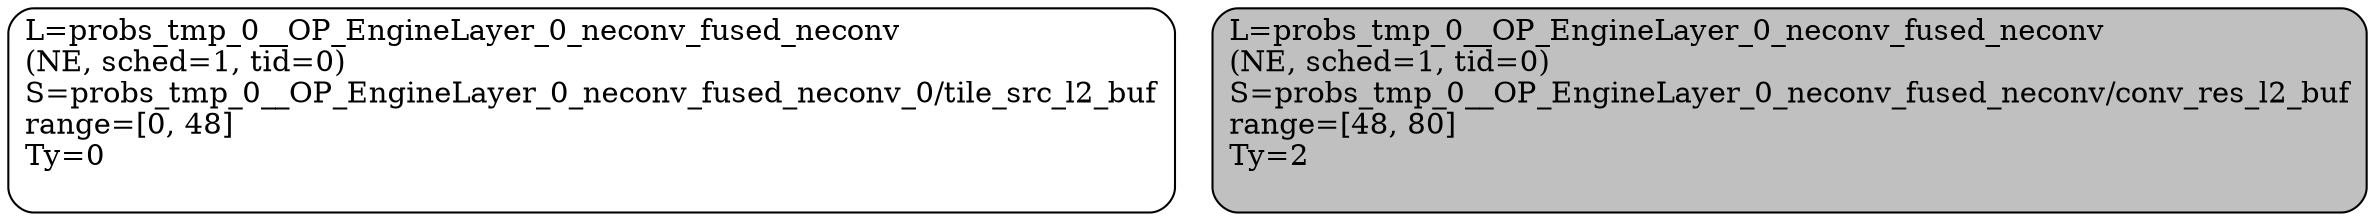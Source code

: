 digraph D {
	node [shape=box style="rounded, filled"]
	"n_0" [label="L=probs_tmp_0__OP_EngineLayer_0_neconv_fused_neconv\l(NE, sched=1, tid=0)\lS=probs_tmp_0__OP_EngineLayer_0_neconv_fused_neconv_0/tile_src_l2_buf\lrange=[0, 48]\lTy=0\l ", fillcolor=white]
	"n_1" [label="L=probs_tmp_0__OP_EngineLayer_0_neconv_fused_neconv\l(NE, sched=1, tid=0)\lS=probs_tmp_0__OP_EngineLayer_0_neconv_fused_neconv/conv_res_l2_buf\lrange=[48, 80]\lTy=2\l ", fillcolor=grey]


}